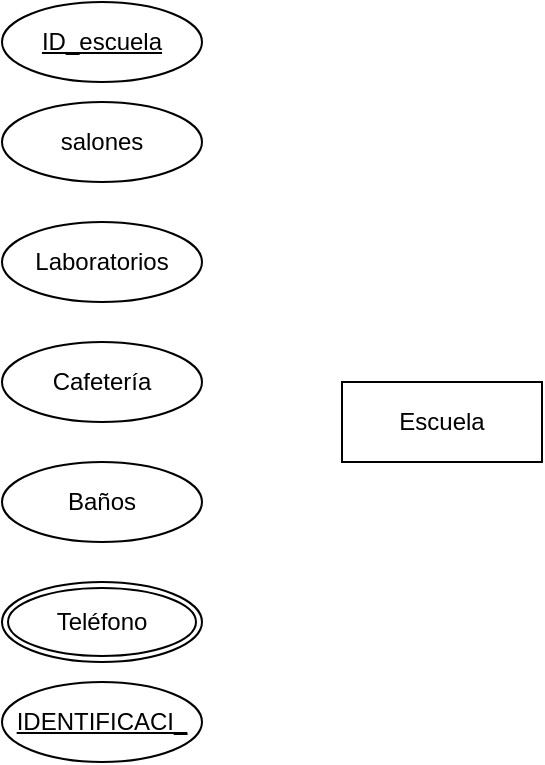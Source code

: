 <mxfile version="24.0.7" type="github">
  <diagram name="Página-1" id="OIoEah2QFk43jvdREr7H">
    <mxGraphModel dx="414" dy="255" grid="1" gridSize="10" guides="1" tooltips="1" connect="1" arrows="1" fold="1" page="1" pageScale="1" pageWidth="850" pageHeight="1100" math="0" shadow="0">
      <root>
        <mxCell id="0" />
        <mxCell id="1" parent="0" />
        <mxCell id="MO74tDXcQZlPEkGTU9Vb-3" value="Escuela" style="whiteSpace=wrap;html=1;align=center;" vertex="1" parent="1">
          <mxGeometry x="230" y="280" width="100" height="40" as="geometry" />
        </mxCell>
        <mxCell id="MO74tDXcQZlPEkGTU9Vb-5" value="Laboratorios" style="ellipse;whiteSpace=wrap;html=1;align=center;" vertex="1" parent="1">
          <mxGeometry x="60" y="200" width="100" height="40" as="geometry" />
        </mxCell>
        <mxCell id="MO74tDXcQZlPEkGTU9Vb-6" value="&lt;span class=&quot;selectable-text copyable-text&quot;&gt;salones&lt;/span&gt;" style="ellipse;whiteSpace=wrap;html=1;align=center;" vertex="1" parent="1">
          <mxGeometry x="60" y="140" width="100" height="40" as="geometry" />
        </mxCell>
        <mxCell id="MO74tDXcQZlPEkGTU9Vb-7" value="Cafetería" style="ellipse;whiteSpace=wrap;html=1;align=center;" vertex="1" parent="1">
          <mxGeometry x="60" y="260" width="100" height="40" as="geometry" />
        </mxCell>
        <mxCell id="MO74tDXcQZlPEkGTU9Vb-9" value="Baños" style="ellipse;whiteSpace=wrap;html=1;align=center;" vertex="1" parent="1">
          <mxGeometry x="60" y="320" width="100" height="40" as="geometry" />
        </mxCell>
        <mxCell id="MO74tDXcQZlPEkGTU9Vb-10" value="Teléfono" style="ellipse;shape=doubleEllipse;margin=3;whiteSpace=wrap;html=1;align=center;" vertex="1" parent="1">
          <mxGeometry x="60" y="380" width="100" height="40" as="geometry" />
        </mxCell>
        <mxCell id="MO74tDXcQZlPEkGTU9Vb-11" value="ID_escuela" style="ellipse;whiteSpace=wrap;html=1;align=center;fontStyle=4;" vertex="1" parent="1">
          <mxGeometry x="60" y="90" width="100" height="40" as="geometry" />
        </mxCell>
        <mxCell id="MO74tDXcQZlPEkGTU9Vb-12" value="&lt;span style=&quot;text-decoration-line: underline;&quot;&gt;IDENTIFICACI_&lt;/span&gt;" style="ellipse;whiteSpace=wrap;html=1;align=center;" vertex="1" parent="1">
          <mxGeometry x="60" y="430" width="100" height="40" as="geometry" />
        </mxCell>
      </root>
    </mxGraphModel>
  </diagram>
</mxfile>
